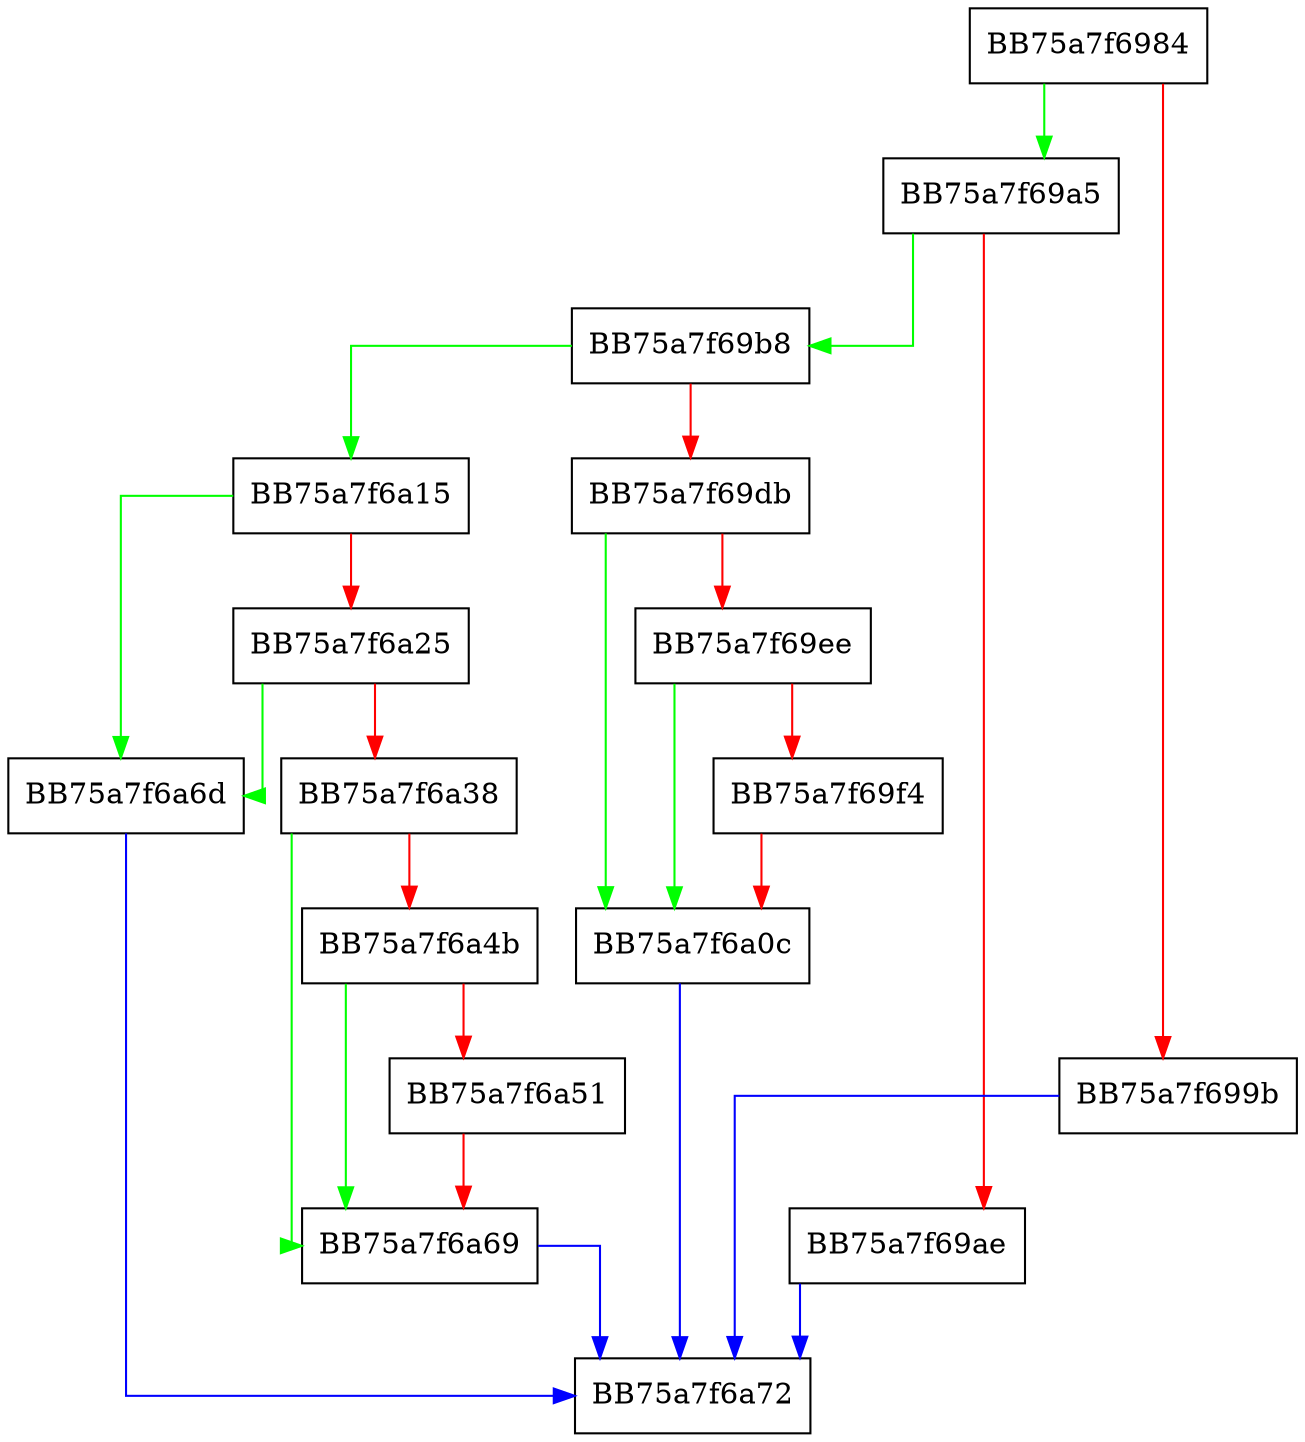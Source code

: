digraph Commit {
  node [shape="box"];
  graph [splines=ortho];
  BB75a7f6984 -> BB75a7f69a5 [color="green"];
  BB75a7f6984 -> BB75a7f699b [color="red"];
  BB75a7f699b -> BB75a7f6a72 [color="blue"];
  BB75a7f69a5 -> BB75a7f69b8 [color="green"];
  BB75a7f69a5 -> BB75a7f69ae [color="red"];
  BB75a7f69ae -> BB75a7f6a72 [color="blue"];
  BB75a7f69b8 -> BB75a7f6a15 [color="green"];
  BB75a7f69b8 -> BB75a7f69db [color="red"];
  BB75a7f69db -> BB75a7f6a0c [color="green"];
  BB75a7f69db -> BB75a7f69ee [color="red"];
  BB75a7f69ee -> BB75a7f6a0c [color="green"];
  BB75a7f69ee -> BB75a7f69f4 [color="red"];
  BB75a7f69f4 -> BB75a7f6a0c [color="red"];
  BB75a7f6a0c -> BB75a7f6a72 [color="blue"];
  BB75a7f6a15 -> BB75a7f6a6d [color="green"];
  BB75a7f6a15 -> BB75a7f6a25 [color="red"];
  BB75a7f6a25 -> BB75a7f6a6d [color="green"];
  BB75a7f6a25 -> BB75a7f6a38 [color="red"];
  BB75a7f6a38 -> BB75a7f6a69 [color="green"];
  BB75a7f6a38 -> BB75a7f6a4b [color="red"];
  BB75a7f6a4b -> BB75a7f6a69 [color="green"];
  BB75a7f6a4b -> BB75a7f6a51 [color="red"];
  BB75a7f6a51 -> BB75a7f6a69 [color="red"];
  BB75a7f6a69 -> BB75a7f6a72 [color="blue"];
  BB75a7f6a6d -> BB75a7f6a72 [color="blue"];
}